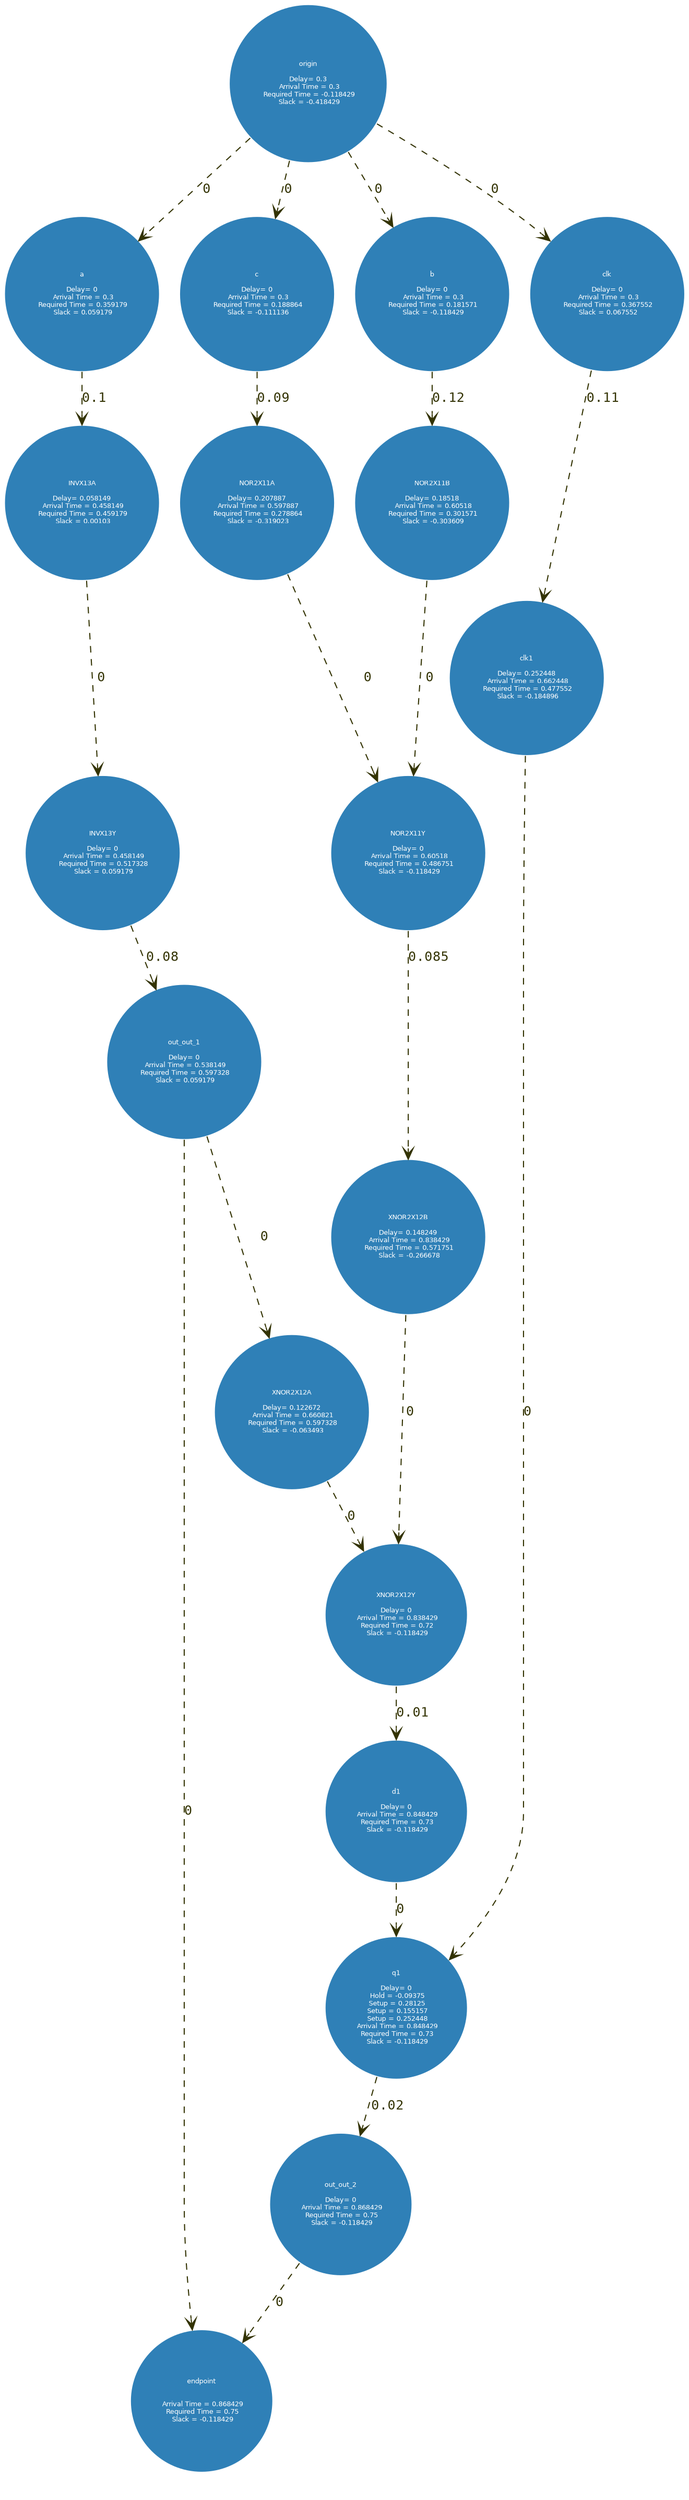 // Graph
digraph {
	graph [bgcolor="#ffffff" fontcolor=white fontsize=12 label="Graph"]
	node [color=white fillcolor="#2F80B7" fontcolor=white fontname=Helvetica fontsize=6 radius=2 shape=circle style=filled]
	edge [arrowhead=open color="#33333" fontcolor="#33333" fontname=Courier fontsize=12 style=dashed]
	origin [label="origin

Delay= 0.3
 Arrival Time = 0.3
 Required Time = -0.118429
 Slack = -0.418429"]
	a [label="a

Delay= 0
 Arrival Time = 0.3
 Required Time = 0.359179
 Slack = 0.059179"]
	INVX13A [label="INVX13A

Delay= 0.058149
 Arrival Time = 0.458149
 Required Time = 0.459179
 Slack = 0.00103"]
	INVX13Y [label="INVX13Y

Delay= 0
 Arrival Time = 0.458149
 Required Time = 0.517328
 Slack = 0.059179"]
	out_out_1 [label="out_out_1

Delay= 0
 Arrival Time = 0.538149
 Required Time = 0.597328
 Slack = 0.059179"]
	XNOR2X12A [label="XNOR2X12A

Delay= 0.122672
 Arrival Time = 0.660821
 Required Time = 0.597328
 Slack = -0.063493"]
	c [label="c

Delay= 0
 Arrival Time = 0.3
 Required Time = 0.188864
 Slack = -0.111136"]
	NOR2X11A [label="NOR2X11A

Delay= 0.207887
 Arrival Time = 0.597887
 Required Time = 0.278864
 Slack = -0.319023"]
	b [label="b

Delay= 0
 Arrival Time = 0.3
 Required Time = 0.181571
 Slack = -0.118429"]
	NOR2X11B [label="NOR2X11B

Delay= 0.18518
 Arrival Time = 0.60518
 Required Time = 0.301571
 Slack = -0.303609"]
	NOR2X11Y [label="NOR2X11Y

Delay= 0
 Arrival Time = 0.60518
 Required Time = 0.486751
 Slack = -0.118429"]
	XNOR2X12B [label="XNOR2X12B

Delay= 0.148249
 Arrival Time = 0.838429
 Required Time = 0.571751
 Slack = -0.266678"]
	XNOR2X12Y [label="XNOR2X12Y

Delay= 0
 Arrival Time = 0.838429
 Required Time = 0.72
 Slack = -0.118429"]
	d1 [label="d1

Delay= 0
 Arrival Time = 0.848429
 Required Time = 0.73
 Slack = -0.118429"]
	clk [label="clk

Delay= 0
 Arrival Time = 0.3
 Required Time = 0.367552
 Slack = 0.067552"]
	clk1 [label="clk1

Delay= 0.252448
 Arrival Time = 0.662448
 Required Time = 0.477552
 Slack = -0.184896"]
	q1 [label="q1

Delay= 0
 Hold = -0.09375
 Setup = 0.28125
 Setup = 0.155157
 Setup = 0.252448
 Arrival Time = 0.848429
 Required Time = 0.73
 Slack = -0.118429"]
	out_out_2 [label="out_out_2

Delay= 0
 Arrival Time = 0.868429
 Required Time = 0.75
 Slack = -0.118429"]
	endpoint [label="endpoint


 Arrival Time = 0.868429
 Required Time = 0.75
 Slack = -0.118429"]
		origin -> a [label=0]
		origin -> c [label=0]
		origin -> b [label=0]
		origin -> clk [label=0]
		a -> INVX13A [label=0.1]
		c -> NOR2X11A [label=0.09]
		XNOR2X12Y -> d1 [label=0.01]
		clk -> clk1 [label=0.11]
		INVX13A -> INVX13Y [label=0]
		NOR2X11B -> NOR2X11Y [label=0]
		NOR2X11A -> NOR2X11Y [label=0]
		INVX13Y -> out_out_1 [label=0.08]
		XNOR2X12B -> XNOR2X12Y [label=0]
		q1 -> out_out_2 [label=0.02]
		b -> NOR2X11B [label=0.12]
		out_out_1 -> XNOR2X12A [label=0]
		out_out_1 -> endpoint [label=0]
		NOR2X11Y -> XNOR2X12B [label=0.085]
		out_out_2 -> endpoint [label=0]
		clk1 -> q1 [label=0]
		XNOR2X12A -> XNOR2X12Y [label=0]
		d1 -> q1 [label=0]
}
